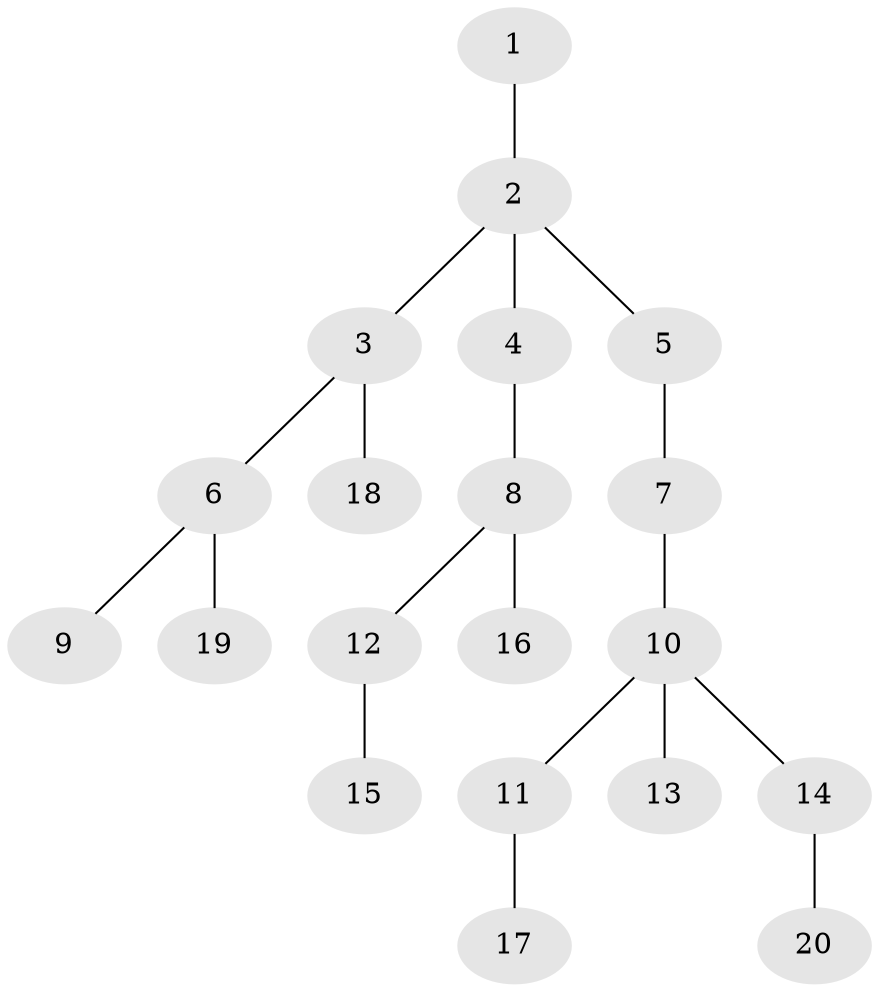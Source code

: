 // Generated by graph-tools (version 1.1) at 2025/46/02/15/25 05:46:28]
// undirected, 20 vertices, 19 edges
graph export_dot {
graph [start="1"]
  node [color=gray90,style=filled];
  1;
  2;
  3;
  4;
  5;
  6;
  7;
  8;
  9;
  10;
  11;
  12;
  13;
  14;
  15;
  16;
  17;
  18;
  19;
  20;
  1 -- 2;
  2 -- 3;
  2 -- 4;
  2 -- 5;
  3 -- 6;
  3 -- 18;
  4 -- 8;
  5 -- 7;
  6 -- 9;
  6 -- 19;
  7 -- 10;
  8 -- 12;
  8 -- 16;
  10 -- 11;
  10 -- 13;
  10 -- 14;
  11 -- 17;
  12 -- 15;
  14 -- 20;
}
